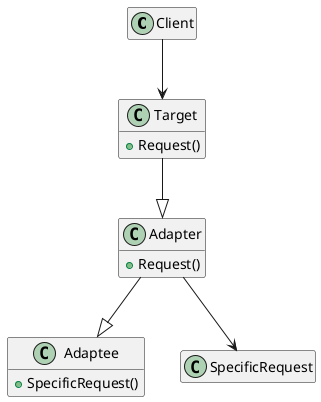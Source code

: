 @startuml

hide empty members

class Client {
}

class Target {
  + Request()
}

class Adapter {
  + Request()
}

class Adaptee {
  + SpecificRequest()
}

class SpecificRequest {
}

Client --> Target
Target --|> Adapter
Adapter --|> Adaptee
Adapter --> SpecificRequest
@enduml